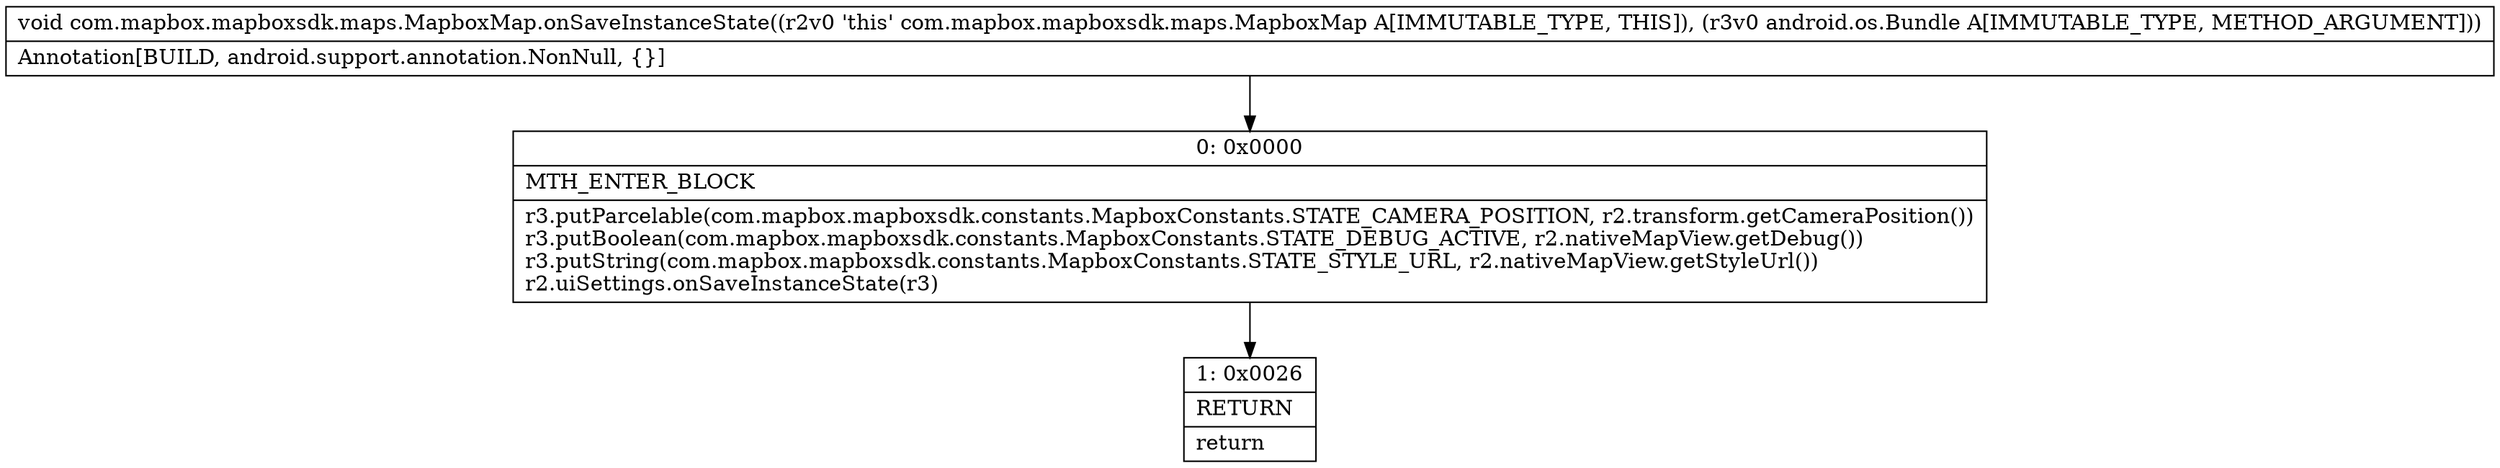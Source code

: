 digraph "CFG forcom.mapbox.mapboxsdk.maps.MapboxMap.onSaveInstanceState(Landroid\/os\/Bundle;)V" {
Node_0 [shape=record,label="{0\:\ 0x0000|MTH_ENTER_BLOCK\l|r3.putParcelable(com.mapbox.mapboxsdk.constants.MapboxConstants.STATE_CAMERA_POSITION, r2.transform.getCameraPosition())\lr3.putBoolean(com.mapbox.mapboxsdk.constants.MapboxConstants.STATE_DEBUG_ACTIVE, r2.nativeMapView.getDebug())\lr3.putString(com.mapbox.mapboxsdk.constants.MapboxConstants.STATE_STYLE_URL, r2.nativeMapView.getStyleUrl())\lr2.uiSettings.onSaveInstanceState(r3)\l}"];
Node_1 [shape=record,label="{1\:\ 0x0026|RETURN\l|return\l}"];
MethodNode[shape=record,label="{void com.mapbox.mapboxsdk.maps.MapboxMap.onSaveInstanceState((r2v0 'this' com.mapbox.mapboxsdk.maps.MapboxMap A[IMMUTABLE_TYPE, THIS]), (r3v0 android.os.Bundle A[IMMUTABLE_TYPE, METHOD_ARGUMENT]))  | Annotation[BUILD, android.support.annotation.NonNull, \{\}]\l}"];
MethodNode -> Node_0;
Node_0 -> Node_1;
}

